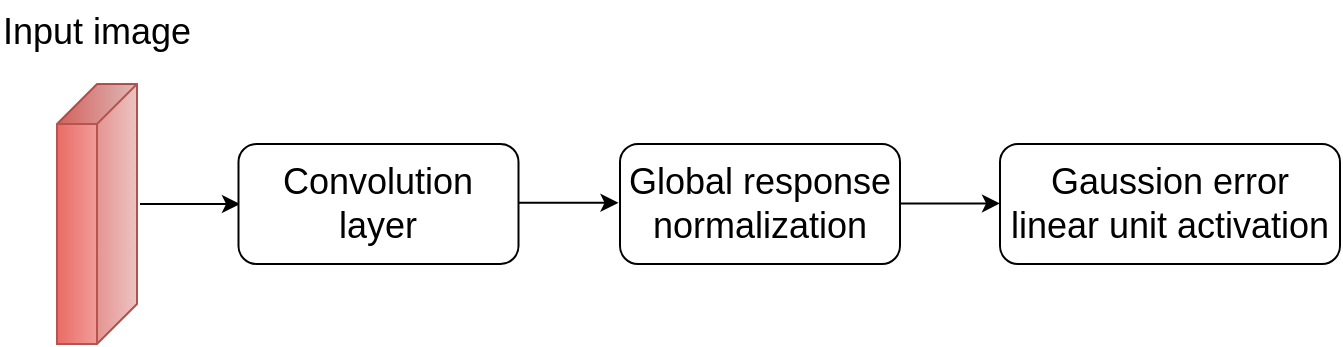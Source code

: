 <mxfile version="24.7.7">
  <diagram name="Page-1" id="1YKQCsukXdO5vAvRAArU">
    <mxGraphModel dx="835" dy="444" grid="1" gridSize="10" guides="1" tooltips="1" connect="1" arrows="1" fold="1" page="1" pageScale="1" pageWidth="5000" pageHeight="5000" math="0" shadow="0">
      <root>
        <mxCell id="0" />
        <mxCell id="1" parent="0" />
        <mxCell id="3PALkF7F6_XZENhIXWSo-2" value="" style="shape=cube;whiteSpace=wrap;html=1;boundedLbl=1;backgroundOutline=1;darkOpacity=0.05;darkOpacity2=0.1;direction=south;fillColor=#f8cecc;strokeColor=#b85450;gradientColor=#ea6b66;fontSize=18;" vertex="1" parent="1">
          <mxGeometry x="168.5" y="410" width="40" height="130" as="geometry" />
        </mxCell>
        <mxCell id="3PALkF7F6_XZENhIXWSo-3" value="Input image" style="text;html=1;align=center;verticalAlign=middle;whiteSpace=wrap;rounded=0;fontSize=18;" vertex="1" parent="1">
          <mxGeometry x="140" y="368.5" width="97" height="30" as="geometry" />
        </mxCell>
        <mxCell id="3PALkF7F6_XZENhIXWSo-4" value="" style="endArrow=classic;html=1;rounded=0;fontSize=18;" edge="1" parent="1">
          <mxGeometry width="50" height="50" relative="1" as="geometry">
            <mxPoint x="210" y="470" as="sourcePoint" />
            <mxPoint x="260" y="470" as="targetPoint" />
          </mxGeometry>
        </mxCell>
        <mxCell id="3PALkF7F6_XZENhIXWSo-9" value="" style="endArrow=classic;html=1;rounded=0;fontSize=18;" edge="1" parent="1">
          <mxGeometry width="50" height="50" relative="1" as="geometry">
            <mxPoint x="399.25" y="469.41" as="sourcePoint" />
            <mxPoint x="449.25" y="469.41" as="targetPoint" />
          </mxGeometry>
        </mxCell>
        <mxCell id="3PALkF7F6_XZENhIXWSo-10" value="&lt;font style=&quot;font-size: 18px;&quot;&gt;Global response normalization&lt;/font&gt;" style="rounded=1;whiteSpace=wrap;html=1;" vertex="1" parent="1">
          <mxGeometry x="450" y="440" width="140" height="60" as="geometry" />
        </mxCell>
        <mxCell id="3PALkF7F6_XZENhIXWSo-11" value="&lt;font style=&quot;font-size: 18px;&quot;&gt;Convolution layer&lt;/font&gt;" style="rounded=1;whiteSpace=wrap;html=1;" vertex="1" parent="1">
          <mxGeometry x="259.25" y="440" width="140" height="60" as="geometry" />
        </mxCell>
        <mxCell id="3PALkF7F6_XZENhIXWSo-12" value="" style="endArrow=classic;html=1;rounded=0;fontSize=18;" edge="1" parent="1">
          <mxGeometry width="50" height="50" relative="1" as="geometry">
            <mxPoint x="590" y="469.71" as="sourcePoint" />
            <mxPoint x="640" y="469.71" as="targetPoint" />
          </mxGeometry>
        </mxCell>
        <mxCell id="3PALkF7F6_XZENhIXWSo-13" value="&lt;font style=&quot;font-size: 18px;&quot;&gt;Gaussion error linear unit activation&lt;/font&gt;" style="rounded=1;whiteSpace=wrap;html=1;" vertex="1" parent="1">
          <mxGeometry x="640" y="440" width="170" height="60" as="geometry" />
        </mxCell>
      </root>
    </mxGraphModel>
  </diagram>
</mxfile>

